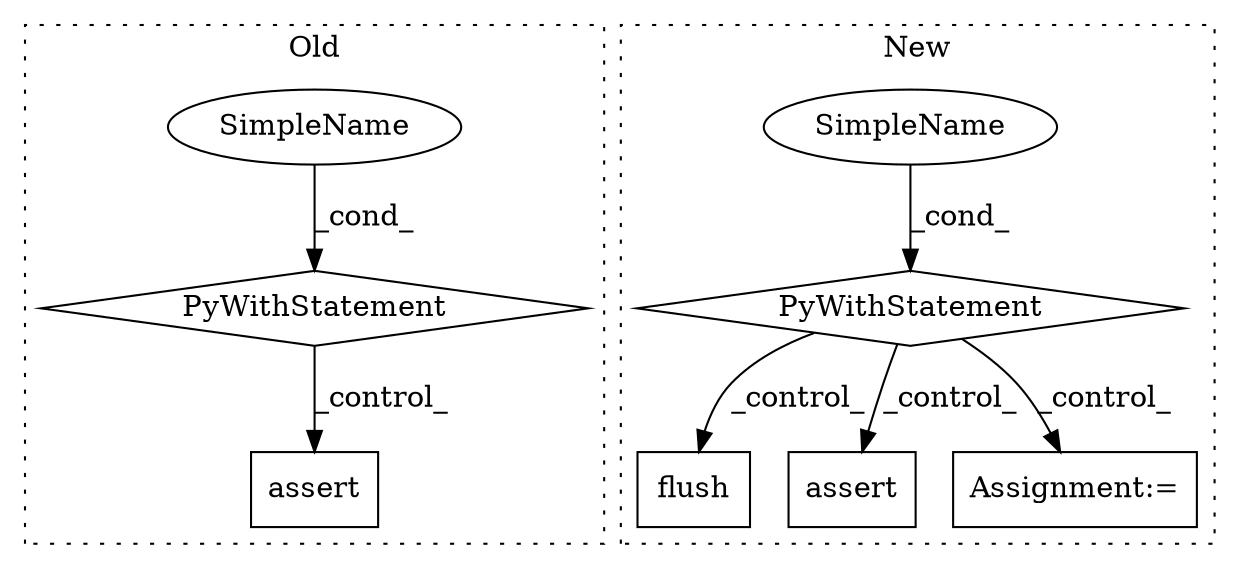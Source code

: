 digraph G {
subgraph cluster0 {
1 [label="assert" a="32" s="2230,2269" l="24,1" shape="box"];
5 [label="SimpleName" a="42" s="" l="" shape="ellipse"];
6 [label="PyWithStatement" a="104" s="1960,2002" l="10,2" shape="diamond"];
label = "Old";
style="dotted";
}
subgraph cluster1 {
2 [label="flush" a="32" s="1903" l="7" shape="box"];
3 [label="SimpleName" a="42" s="" l="" shape="ellipse"];
4 [label="PyWithStatement" a="104" s="1814,1840" l="10,2" shape="diamond"];
7 [label="assert" a="32" s="2046,2083" l="13,1" shape="box"];
8 [label="Assignment:=" a="7" s="2030" l="1" shape="box"];
label = "New";
style="dotted";
}
3 -> 4 [label="_cond_"];
4 -> 8 [label="_control_"];
4 -> 7 [label="_control_"];
4 -> 2 [label="_control_"];
5 -> 6 [label="_cond_"];
6 -> 1 [label="_control_"];
}